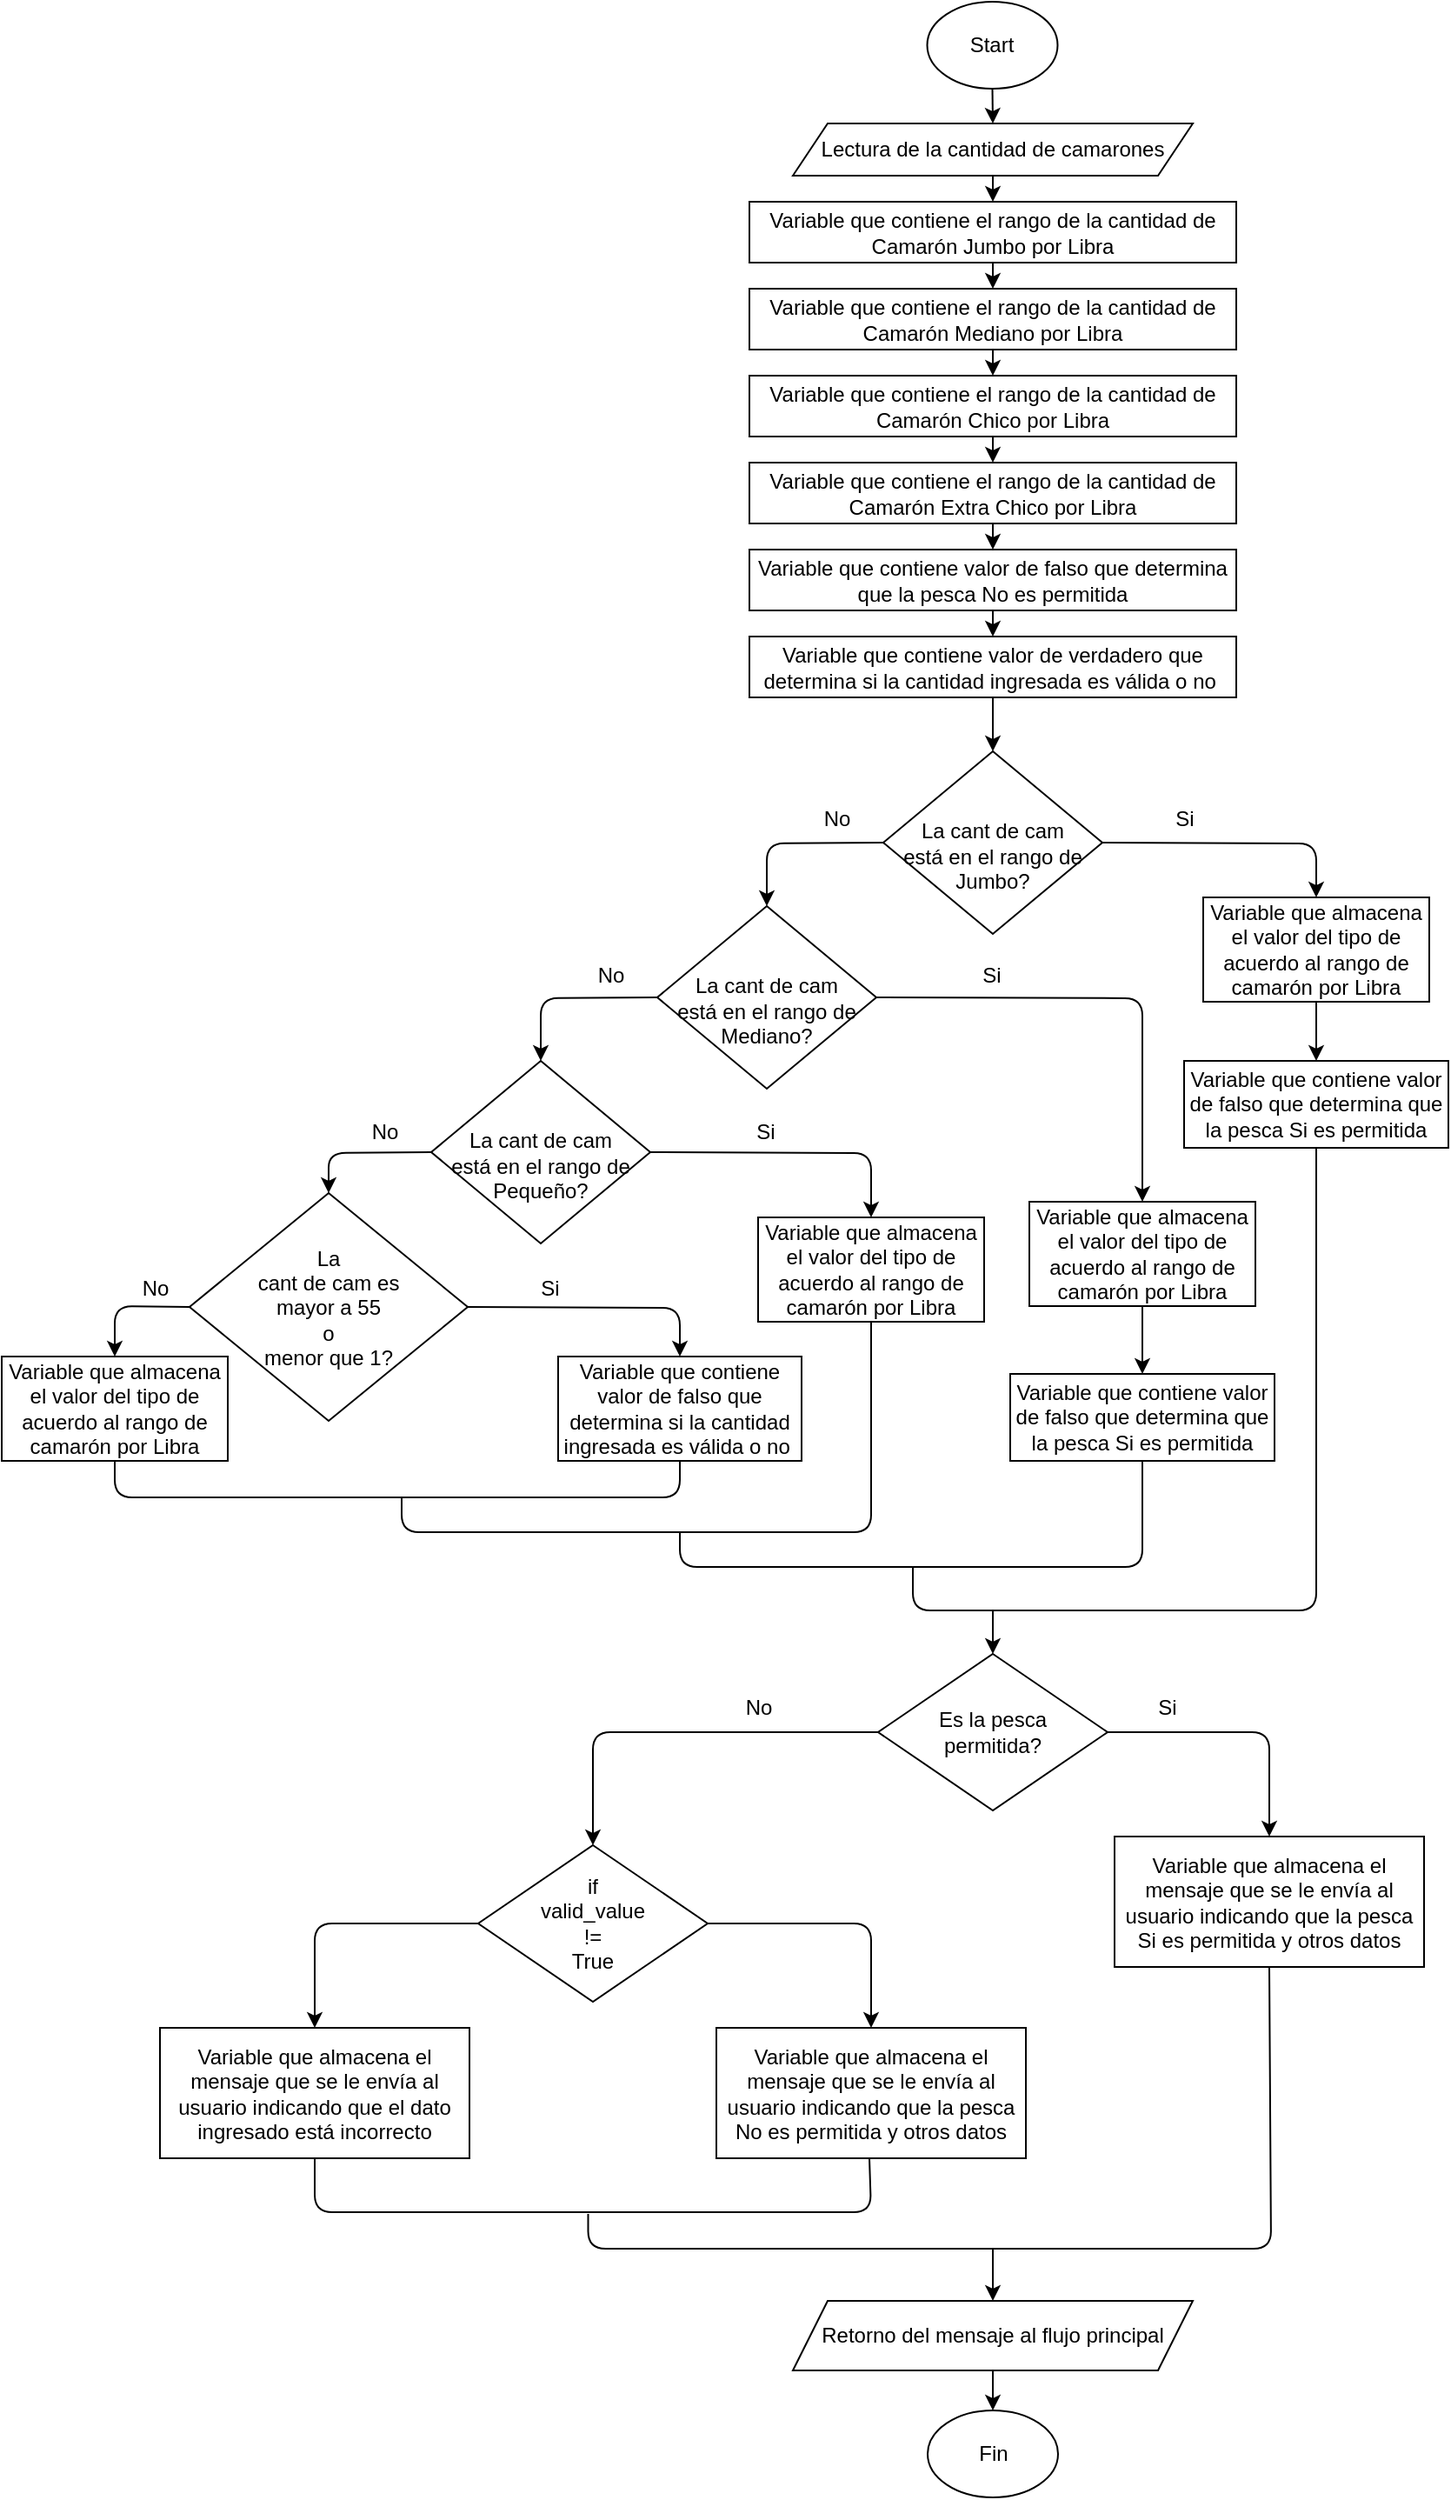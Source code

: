 <mxfile>
    <diagram id="NVoQuto0tyrQBgJS1qF8" name="Page-1">
        <mxGraphModel dx="158" dy="797" grid="1" gridSize="10" guides="1" tooltips="1" connect="1" arrows="1" fold="1" page="1" pageScale="1" pageWidth="850" pageHeight="1100" math="0" shadow="0">
            <root>
                <mxCell id="0"/>
                <mxCell id="1" parent="0"/>
                <mxCell id="2" value="" style="edgeStyle=none;html=1;entryX=0.5;entryY=0;entryDx=0;entryDy=0;" parent="1" source="3" target="76" edge="1">
                    <mxGeometry relative="1" as="geometry">
                        <mxPoint x="1429.404" y="95" as="targetPoint"/>
                    </mxGeometry>
                </mxCell>
                <mxCell id="3" value="Start" style="ellipse;whiteSpace=wrap;html=1;" parent="1" vertex="1">
                    <mxGeometry x="1392.25" y="25" width="75" height="50" as="geometry"/>
                </mxCell>
                <mxCell id="6" value="Variable que almacena el mensaje que se le envía al usuario indicando que la pesca Si es permitida y otros datos" style="whiteSpace=wrap;html=1;align=center;" parent="1" vertex="1">
                    <mxGeometry x="1500" y="1080" width="178" height="75" as="geometry"/>
                </mxCell>
                <mxCell id="78" value="" style="edgeStyle=none;html=1;entryX=0.5;entryY=0;entryDx=0;entryDy=0;" parent="1" source="8" target="71" edge="1">
                    <mxGeometry relative="1" as="geometry"/>
                </mxCell>
                <mxCell id="8" value="Variable que contiene el rango de la cantidad de Camarón Jumbo por Libra" style="whiteSpace=wrap;html=1;" parent="1" vertex="1">
                    <mxGeometry x="1290" y="140" width="280" height="35" as="geometry"/>
                </mxCell>
                <mxCell id="15" style="edgeStyle=none;html=1;entryX=0.5;entryY=0;entryDx=0;entryDy=0;exitX=1;exitY=0.5;exitDx=0;exitDy=0;" parent="1" source="17" target="102" edge="1">
                    <mxGeometry relative="1" as="geometry">
                        <Array as="points">
                            <mxPoint x="1616" y="509"/>
                        </Array>
                        <mxPoint x="1497" y="500" as="sourcePoint"/>
                        <mxPoint x="1627" y="551" as="targetPoint"/>
                    </mxGeometry>
                </mxCell>
                <mxCell id="16" style="edgeStyle=none;html=1;entryX=0.5;entryY=0;entryDx=0;entryDy=0;exitX=0;exitY=0.5;exitDx=0;exitDy=0;" parent="1" source="17" target="85" edge="1">
                    <mxGeometry relative="1" as="geometry">
                        <Array as="points">
                            <mxPoint x="1300" y="509"/>
                        </Array>
                        <mxPoint x="1367" y="509.5" as="sourcePoint"/>
                        <mxPoint x="1300" y="549.04" as="targetPoint"/>
                    </mxGeometry>
                </mxCell>
                <mxCell id="17" value="&lt;br&gt;La cant de cam &lt;br&gt;está en el rango de Jumbo?" style="rhombus;whiteSpace=wrap;html=1;" parent="1" vertex="1">
                    <mxGeometry x="1367" y="456" width="126" height="105" as="geometry"/>
                </mxCell>
                <mxCell id="21" style="edgeStyle=none;html=1;entryX=0.5;entryY=0;entryDx=0;entryDy=0;exitX=1;exitY=0.5;exitDx=0;exitDy=0;" parent="1" source="85" target="99" edge="1">
                    <mxGeometry relative="1" as="geometry">
                        <Array as="points">
                            <mxPoint x="1516" y="598"/>
                        </Array>
                        <mxPoint x="1363" y="595.5" as="sourcePoint"/>
                        <mxPoint x="1516" y="702" as="targetPoint"/>
                    </mxGeometry>
                </mxCell>
                <mxCell id="24" style="edgeStyle=none;html=1;exitX=0;exitY=0.5;exitDx=0;exitDy=0;entryX=0.5;entryY=0;entryDx=0;entryDy=0;" parent="1" source="85" target="87" edge="1">
                    <mxGeometry relative="1" as="geometry">
                        <mxPoint x="1232" y="590" as="sourcePoint"/>
                        <Array as="points">
                            <mxPoint x="1170" y="598"/>
                        </Array>
                        <mxPoint x="1172" y="635" as="targetPoint"/>
                    </mxGeometry>
                </mxCell>
                <mxCell id="26" style="edgeStyle=none;html=1;entryX=0.5;entryY=0;entryDx=0;entryDy=0;exitX=1;exitY=0.5;exitDx=0;exitDy=0;" parent="1" source="87" target="90" edge="1">
                    <mxGeometry relative="1" as="geometry">
                        <Array as="points">
                            <mxPoint x="1360" y="687"/>
                            <mxPoint x="1360" y="710"/>
                        </Array>
                        <mxPoint x="1238" y="680" as="sourcePoint"/>
                        <mxPoint x="1360" y="723" as="targetPoint"/>
                    </mxGeometry>
                </mxCell>
                <mxCell id="34" value="La&lt;br&gt;cant de cam es &lt;br&gt;mayor a 55&lt;br&gt;o&lt;br&gt;menor que 1?" style="rhombus;whiteSpace=wrap;html=1;" parent="1" vertex="1">
                    <mxGeometry x="968" y="710" width="160" height="131" as="geometry"/>
                </mxCell>
                <mxCell id="38" value="" style="edgeStyle=none;html=1;exitX=0.5;exitY=1;exitDx=0;exitDy=0;" parent="1" source="83" target="17" edge="1">
                    <mxGeometry relative="1" as="geometry">
                        <mxPoint x="1429.35" y="435" as="sourcePoint"/>
                    </mxGeometry>
                </mxCell>
                <mxCell id="40" style="edgeStyle=none;html=1;entryX=0.5;entryY=0;entryDx=0;entryDy=0;exitX=1;exitY=0.5;exitDx=0;exitDy=0;" parent="1" source="34" target="103" edge="1">
                    <mxGeometry relative="1" as="geometry">
                        <Array as="points">
                            <mxPoint x="1250" y="776"/>
                        </Array>
                        <mxPoint x="1112" y="769" as="sourcePoint"/>
                        <mxPoint x="1267" y="814" as="targetPoint"/>
                    </mxGeometry>
                </mxCell>
                <mxCell id="42" style="edgeStyle=none;html=1;entryX=0.5;entryY=0;entryDx=0;entryDy=0;exitX=0;exitY=0.5;exitDx=0;exitDy=0;" parent="1" source="34" target="89" edge="1">
                    <mxGeometry relative="1" as="geometry">
                        <mxPoint x="968" y="776.5" as="sourcePoint"/>
                        <Array as="points">
                            <mxPoint x="925" y="775"/>
                        </Array>
                        <mxPoint x="930" y="813" as="targetPoint"/>
                    </mxGeometry>
                </mxCell>
                <mxCell id="44" value="" style="endArrow=none;html=1;exitX=0.5;exitY=1;exitDx=0;exitDy=0;entryX=0.5;entryY=1;entryDx=0;entryDy=0;" parent="1" source="89" target="103" edge="1">
                    <mxGeometry width="50" height="50" relative="1" as="geometry">
                        <mxPoint x="930" y="854" as="sourcePoint"/>
                        <mxPoint x="1267" y="854" as="targetPoint"/>
                        <Array as="points">
                            <mxPoint x="925" y="885"/>
                            <mxPoint x="1090" y="885"/>
                            <mxPoint x="1250" y="885"/>
                        </Array>
                    </mxGeometry>
                </mxCell>
                <mxCell id="45" value="" style="endArrow=none;html=1;entryX=0.5;entryY=1;entryDx=0;entryDy=0;" parent="1" target="90" edge="1">
                    <mxGeometry width="50" height="50" relative="1" as="geometry">
                        <mxPoint x="1090" y="885" as="sourcePoint"/>
                        <mxPoint x="1360" y="763" as="targetPoint"/>
                        <Array as="points">
                            <mxPoint x="1090" y="905"/>
                            <mxPoint x="1360" y="905"/>
                        </Array>
                    </mxGeometry>
                </mxCell>
                <mxCell id="46" value="" style="endArrow=none;html=1;entryX=0.5;entryY=1;entryDx=0;entryDy=0;" parent="1" target="104" edge="1">
                    <mxGeometry width="50" height="50" relative="1" as="geometry">
                        <mxPoint x="1250" y="905" as="sourcePoint"/>
                        <mxPoint x="1516" y="804" as="targetPoint"/>
                        <Array as="points">
                            <mxPoint x="1250" y="925"/>
                            <mxPoint x="1516" y="925"/>
                        </Array>
                    </mxGeometry>
                </mxCell>
                <mxCell id="47" value="" style="endArrow=none;html=1;entryX=0.5;entryY=1;entryDx=0;entryDy=0;startArrow=none;" parent="1" target="106" edge="1">
                    <mxGeometry width="50" height="50" relative="1" as="geometry">
                        <mxPoint x="1384" y="925" as="sourcePoint"/>
                        <mxPoint x="1627" y="665" as="targetPoint"/>
                        <Array as="points">
                            <mxPoint x="1384" y="950"/>
                            <mxPoint x="1616" y="950"/>
                        </Array>
                    </mxGeometry>
                </mxCell>
                <mxCell id="48" value="" style="endArrow=classic;html=1;entryX=0.5;entryY=0;entryDx=0;entryDy=0;" parent="1" target="50" edge="1">
                    <mxGeometry width="50" height="50" relative="1" as="geometry">
                        <mxPoint x="1430" y="950" as="sourcePoint"/>
                        <mxPoint x="1430" y="975" as="targetPoint"/>
                        <Array as="points">
                            <mxPoint x="1430" y="970"/>
                        </Array>
                    </mxGeometry>
                </mxCell>
                <mxCell id="49" style="edgeStyle=none;html=1;entryX=0.5;entryY=0;entryDx=0;entryDy=0;" parent="1" source="50" target="6" edge="1">
                    <mxGeometry relative="1" as="geometry">
                        <Array as="points">
                            <mxPoint x="1589" y="1020"/>
                        </Array>
                    </mxGeometry>
                </mxCell>
                <mxCell id="50" value="Es la pesca&lt;br&gt;permitida?" style="rhombus;whiteSpace=wrap;html=1;" parent="1" vertex="1">
                    <mxGeometry x="1364" y="975" width="132" height="90" as="geometry"/>
                </mxCell>
                <mxCell id="55" style="edgeStyle=none;html=1;exitX=0;exitY=0.5;exitDx=0;exitDy=0;entryX=0.5;entryY=0;entryDx=0;entryDy=0;entryPerimeter=0;" parent="1" source="50" target="58" edge="1">
                    <mxGeometry relative="1" as="geometry">
                        <mxPoint x="1364" y="1020" as="sourcePoint"/>
                        <Array as="points">
                            <mxPoint x="1317" y="1020"/>
                            <mxPoint x="1200" y="1020"/>
                        </Array>
                        <mxPoint x="1200" y="1085" as="targetPoint"/>
                    </mxGeometry>
                </mxCell>
                <mxCell id="56" value="No" style="text;html=1;align=center;verticalAlign=middle;resizable=0;points=[];autosize=1;strokeColor=none;fillColor=none;" parent="1" vertex="1">
                    <mxGeometry x="1275" y="991" width="40" height="30" as="geometry"/>
                </mxCell>
                <mxCell id="57" style="edgeStyle=none;html=1;entryX=0.5;entryY=0;entryDx=0;entryDy=0;" parent="1" source="58" target="63" edge="1">
                    <mxGeometry relative="1" as="geometry">
                        <Array as="points">
                            <mxPoint x="1040" y="1130"/>
                        </Array>
                    </mxGeometry>
                </mxCell>
                <mxCell id="58" value="if&lt;br&gt;valid_value&lt;br&gt;!=&lt;br&gt;True" style="rhombus;whiteSpace=wrap;html=1;" parent="1" vertex="1">
                    <mxGeometry x="1134" y="1085" width="132" height="90" as="geometry"/>
                </mxCell>
                <mxCell id="62" style="edgeStyle=none;html=1;entryX=0.5;entryY=0;entryDx=0;entryDy=0;" parent="1" target="109" edge="1">
                    <mxGeometry relative="1" as="geometry">
                        <mxPoint x="1266" y="1130" as="sourcePoint"/>
                        <Array as="points">
                            <mxPoint x="1360" y="1130"/>
                        </Array>
                        <mxPoint x="1359" y="1190" as="targetPoint"/>
                    </mxGeometry>
                </mxCell>
                <mxCell id="63" value="Variable que almacena el mensaje que se le envía al usuario indicando que el dato ingresado está incorrecto" style="whiteSpace=wrap;html=1;align=center;" parent="1" vertex="1">
                    <mxGeometry x="951" y="1190" width="178" height="75" as="geometry"/>
                </mxCell>
                <mxCell id="64" value="" style="endArrow=none;html=1;exitX=0.5;exitY=1;exitDx=0;exitDy=0;entryX=0.5;entryY=1;entryDx=0;entryDy=0;" parent="1" source="63" edge="1">
                    <mxGeometry width="50" height="50" relative="1" as="geometry">
                        <mxPoint x="1040" y="1265" as="sourcePoint"/>
                        <mxPoint x="1359" y="1265" as="targetPoint"/>
                        <Array as="points">
                            <mxPoint x="1040" y="1296"/>
                            <mxPoint x="1200" y="1296"/>
                            <mxPoint x="1360" y="1296"/>
                        </Array>
                    </mxGeometry>
                </mxCell>
                <mxCell id="65" value="" style="endArrow=none;html=1;entryX=0.5;entryY=1;entryDx=0;entryDy=0;" parent="1" target="6" edge="1">
                    <mxGeometry width="50" height="50" relative="1" as="geometry">
                        <mxPoint x="1197.25" y="1297" as="sourcePoint"/>
                        <mxPoint x="1467.25" y="1175" as="targetPoint"/>
                        <Array as="points">
                            <mxPoint x="1197.25" y="1317"/>
                            <mxPoint x="1590" y="1317"/>
                        </Array>
                    </mxGeometry>
                </mxCell>
                <mxCell id="66" value="Si" style="text;html=1;align=center;verticalAlign=middle;resizable=0;points=[];autosize=1;strokeColor=none;fillColor=none;" parent="1" vertex="1">
                    <mxGeometry x="1515" y="991" width="30" height="30" as="geometry"/>
                </mxCell>
                <mxCell id="67" value="" style="edgeStyle=none;html=1;" parent="1" source="68" target="70" edge="1">
                    <mxGeometry relative="1" as="geometry"/>
                </mxCell>
                <mxCell id="68" value="Retorno del mensaje al flujo principal" style="shape=parallelogram;perimeter=parallelogramPerimeter;whiteSpace=wrap;html=1;fixedSize=1;" parent="1" vertex="1">
                    <mxGeometry x="1315" y="1347" width="230" height="40" as="geometry"/>
                </mxCell>
                <mxCell id="69" value="" style="endArrow=classic;html=1;entryX=0.5;entryY=0;entryDx=0;entryDy=0;" parent="1" target="68" edge="1">
                    <mxGeometry width="50" height="50" relative="1" as="geometry">
                        <mxPoint x="1430" y="1317" as="sourcePoint"/>
                        <mxPoint x="1320" y="987" as="targetPoint"/>
                    </mxGeometry>
                </mxCell>
                <mxCell id="70" value="Fin" style="ellipse;whiteSpace=wrap;html=1;" parent="1" vertex="1">
                    <mxGeometry x="1392.5" y="1410" width="75" height="50" as="geometry"/>
                </mxCell>
                <mxCell id="79" value="" style="edgeStyle=none;html=1;" parent="1" source="71" target="74" edge="1">
                    <mxGeometry relative="1" as="geometry"/>
                </mxCell>
                <mxCell id="71" value="Variable que contiene el rango de la cantidad de Camarón Mediano por Libra" style="whiteSpace=wrap;html=1;" parent="1" vertex="1">
                    <mxGeometry x="1290" y="190" width="280" height="35" as="geometry"/>
                </mxCell>
                <mxCell id="80" value="" style="edgeStyle=none;html=1;" parent="1" source="74" target="75" edge="1">
                    <mxGeometry relative="1" as="geometry"/>
                </mxCell>
                <mxCell id="74" value="Variable que contiene el rango de la cantidad de Camarón Chico por Libra" style="whiteSpace=wrap;html=1;" parent="1" vertex="1">
                    <mxGeometry x="1290" y="240" width="280" height="35" as="geometry"/>
                </mxCell>
                <mxCell id="82" value="" style="edgeStyle=none;html=1;" parent="1" source="75" target="81" edge="1">
                    <mxGeometry relative="1" as="geometry"/>
                </mxCell>
                <mxCell id="75" value="Variable que contiene el rango de la cantidad de Camarón Extra Chico por Libra" style="whiteSpace=wrap;html=1;" parent="1" vertex="1">
                    <mxGeometry x="1290" y="290" width="280" height="35" as="geometry"/>
                </mxCell>
                <mxCell id="77" value="" style="edgeStyle=none;html=1;" parent="1" source="76" target="8" edge="1">
                    <mxGeometry relative="1" as="geometry"/>
                </mxCell>
                <mxCell id="76" value="Lectura de la cantidad de camarones" style="shape=parallelogram;perimeter=parallelogramPerimeter;whiteSpace=wrap;html=1;fixedSize=1;" parent="1" vertex="1">
                    <mxGeometry x="1315" y="95" width="230" height="30" as="geometry"/>
                </mxCell>
                <mxCell id="84" value="" style="edgeStyle=none;html=1;" parent="1" source="81" target="83" edge="1">
                    <mxGeometry relative="1" as="geometry"/>
                </mxCell>
                <mxCell id="81" value="Variable que contiene valor de falso que determina que la pesca No es permitida" style="whiteSpace=wrap;html=1;" parent="1" vertex="1">
                    <mxGeometry x="1290" y="340" width="280" height="35" as="geometry"/>
                </mxCell>
                <mxCell id="83" value="Variable que contiene valor de verdadero que determina si la cantidad ingresada es válida o no&amp;nbsp;" style="whiteSpace=wrap;html=1;" parent="1" vertex="1">
                    <mxGeometry x="1290" y="390" width="280" height="35" as="geometry"/>
                </mxCell>
                <mxCell id="85" value="&lt;br&gt;La cant de cam &lt;br&gt;está en el rango de Mediano?" style="rhombus;whiteSpace=wrap;html=1;" parent="1" vertex="1">
                    <mxGeometry x="1237" y="545" width="126" height="105" as="geometry"/>
                </mxCell>
                <mxCell id="86" style="edgeStyle=none;html=1;entryX=0.5;entryY=0;entryDx=0;entryDy=0;exitX=0;exitY=0.5;exitDx=0;exitDy=0;" parent="1" source="87" target="34" edge="1">
                    <mxGeometry relative="1" as="geometry">
                        <mxPoint x="1106" y="679" as="sourcePoint"/>
                        <Array as="points">
                            <mxPoint x="1048" y="687"/>
                        </Array>
                        <mxPoint x="1046" y="724" as="targetPoint"/>
                    </mxGeometry>
                </mxCell>
                <mxCell id="87" value="&lt;br&gt;La cant de cam &lt;br&gt;está en el rango de Pequeño?" style="rhombus;whiteSpace=wrap;html=1;" parent="1" vertex="1">
                    <mxGeometry x="1107" y="634" width="126" height="105" as="geometry"/>
                </mxCell>
                <mxCell id="89" value="Variable que almacena el valor del tipo de acuerdo al rango de camarón&amp;nbsp;por Libra" style="whiteSpace=wrap;html=1;" parent="1" vertex="1">
                    <mxGeometry x="860" y="804" width="130" height="60" as="geometry"/>
                </mxCell>
                <mxCell id="90" value="Variable que almacena el valor del tipo de acuerdo al rango de camarón&amp;nbsp;por Libra" style="whiteSpace=wrap;html=1;" parent="1" vertex="1">
                    <mxGeometry x="1295" y="724" width="130" height="60" as="geometry"/>
                </mxCell>
                <mxCell id="91" value="No" style="text;html=1;align=center;verticalAlign=middle;resizable=0;points=[];autosize=1;strokeColor=none;fillColor=none;" parent="1" vertex="1">
                    <mxGeometry x="1320" y="480" width="40" height="30" as="geometry"/>
                </mxCell>
                <mxCell id="92" value="Si" style="text;html=1;align=center;verticalAlign=middle;resizable=0;points=[];autosize=1;strokeColor=none;fillColor=none;" parent="1" vertex="1">
                    <mxGeometry x="1525" y="480" width="30" height="30" as="geometry"/>
                </mxCell>
                <mxCell id="93" value="No" style="text;html=1;align=center;verticalAlign=middle;resizable=0;points=[];autosize=1;strokeColor=none;fillColor=none;" parent="1" vertex="1">
                    <mxGeometry x="1190" y="570" width="40" height="30" as="geometry"/>
                </mxCell>
                <mxCell id="94" value="Si" style="text;html=1;align=center;verticalAlign=middle;resizable=0;points=[];autosize=1;strokeColor=none;fillColor=none;" parent="1" vertex="1">
                    <mxGeometry x="1414.25" y="570" width="30" height="30" as="geometry"/>
                </mxCell>
                <mxCell id="95" value="No" style="text;html=1;align=center;verticalAlign=middle;resizable=0;points=[];autosize=1;strokeColor=none;fillColor=none;" parent="1" vertex="1">
                    <mxGeometry x="1060" y="660" width="40" height="30" as="geometry"/>
                </mxCell>
                <mxCell id="96" value="Si" style="text;html=1;align=center;verticalAlign=middle;resizable=0;points=[];autosize=1;strokeColor=none;fillColor=none;" parent="1" vertex="1">
                    <mxGeometry x="1284.25" y="660" width="30" height="30" as="geometry"/>
                </mxCell>
                <mxCell id="97" value="No" style="text;html=1;align=center;verticalAlign=middle;resizable=0;points=[];autosize=1;strokeColor=none;fillColor=none;" parent="1" vertex="1">
                    <mxGeometry x="928" y="750" width="40" height="30" as="geometry"/>
                </mxCell>
                <mxCell id="98" value="Si" style="text;html=1;align=center;verticalAlign=middle;resizable=0;points=[];autosize=1;strokeColor=none;fillColor=none;" parent="1" vertex="1">
                    <mxGeometry x="1160" y="750" width="30" height="30" as="geometry"/>
                </mxCell>
                <mxCell id="100" value="" style="edgeStyle=none;html=1;entryX=0.5;entryY=0;entryDx=0;entryDy=0;" parent="1" source="99" target="104" edge="1">
                    <mxGeometry relative="1" as="geometry">
                        <mxPoint x="1516" y="768" as="targetPoint"/>
                    </mxGeometry>
                </mxCell>
                <mxCell id="99" value="Variable que almacena el valor del tipo de acuerdo al rango de camarón&amp;nbsp;por Libra" style="whiteSpace=wrap;html=1;" parent="1" vertex="1">
                    <mxGeometry x="1451" y="715" width="130" height="60" as="geometry"/>
                </mxCell>
                <mxCell id="108" value="" style="edgeStyle=none;html=1;" parent="1" source="102" target="106" edge="1">
                    <mxGeometry relative="1" as="geometry"/>
                </mxCell>
                <mxCell id="102" value="Variable que almacena el valor del tipo de acuerdo al rango de camarón&amp;nbsp;por Libra" style="whiteSpace=wrap;html=1;" parent="1" vertex="1">
                    <mxGeometry x="1551" y="540" width="130" height="60" as="geometry"/>
                </mxCell>
                <mxCell id="103" value="Variable que contiene valor de falso que determina si la cantidad ingresada es válida o no&amp;nbsp;" style="whiteSpace=wrap;html=1;" parent="1" vertex="1">
                    <mxGeometry x="1180" y="804" width="140" height="60" as="geometry"/>
                </mxCell>
                <mxCell id="104" value="Variable que contiene valor de falso que determina que la pesca Si es permitida" style="whiteSpace=wrap;html=1;" parent="1" vertex="1">
                    <mxGeometry x="1440" y="814" width="152" height="50" as="geometry"/>
                </mxCell>
                <mxCell id="106" value="Variable que contiene valor de falso que determina que la pesca Si es permitida" style="whiteSpace=wrap;html=1;" parent="1" vertex="1">
                    <mxGeometry x="1540" y="634" width="152" height="50" as="geometry"/>
                </mxCell>
                <mxCell id="109" value="Variable que almacena el mensaje que se le envía al usuario indicando que la pesca No es permitida y otros datos" style="whiteSpace=wrap;html=1;align=center;" parent="1" vertex="1">
                    <mxGeometry x="1271" y="1190" width="178" height="75" as="geometry"/>
                </mxCell>
            </root>
        </mxGraphModel>
    </diagram>
</mxfile>